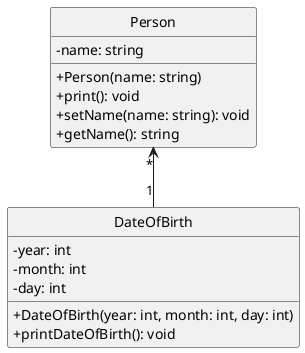 @startuml person-cardinality-association
skinparam ClassAttributeIconSize 0
hide circle

Person "*" <-- "1" DateOfBirth

class Person {
  - name: string
  
  + Person(name: string)
  + print(): void
  + setName(name: string): void
  + getName(): string
}

class DateOfBirth {
  - year: int
  - month: int
  - day: int

  + DateOfBirth(year: int, month: int, day: int)
  + printDateOfBirth(): void
}

@enduml